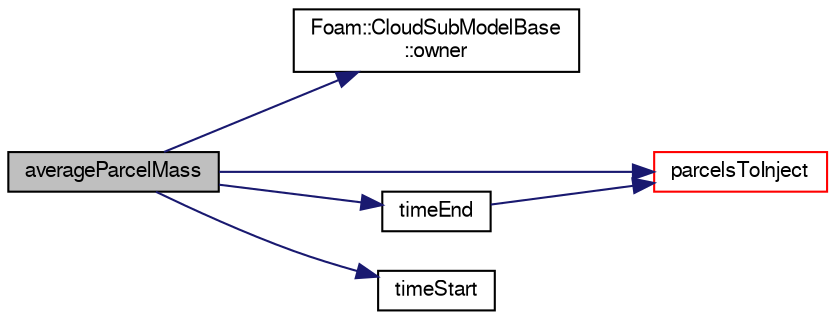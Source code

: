 digraph "averageParcelMass"
{
  bgcolor="transparent";
  edge [fontname="FreeSans",fontsize="10",labelfontname="FreeSans",labelfontsize="10"];
  node [fontname="FreeSans",fontsize="10",shape=record];
  rankdir="LR";
  Node1459 [label="averageParcelMass",height=0.2,width=0.4,color="black", fillcolor="grey75", style="filled", fontcolor="black"];
  Node1459 -> Node1460 [color="midnightblue",fontsize="10",style="solid",fontname="FreeSans"];
  Node1460 [label="Foam::CloudSubModelBase\l::owner",height=0.2,width=0.4,color="black",URL="$a24006.html#abb03c5d71075ad48d4502d4db33ab05a",tooltip="Return const access to the owner cloud. "];
  Node1459 -> Node1461 [color="midnightblue",fontsize="10",style="solid",fontname="FreeSans"];
  Node1461 [label="parcelsToInject",height=0.2,width=0.4,color="red",URL="$a24074.html#a4c4730db6620caeb697dfb15e7ed265a",tooltip="Number of parcels to introduce relative to SOI. "];
  Node1459 -> Node1463 [color="midnightblue",fontsize="10",style="solid",fontname="FreeSans"];
  Node1463 [label="timeEnd",height=0.2,width=0.4,color="black",URL="$a24074.html#afd5e776d9ab536787996546ab74c728d",tooltip="Return the end-of-injection time. "];
  Node1463 -> Node1461 [color="midnightblue",fontsize="10",style="solid",fontname="FreeSans"];
  Node1459 -> Node1464 [color="midnightblue",fontsize="10",style="solid",fontname="FreeSans"];
  Node1464 [label="timeStart",height=0.2,width=0.4,color="black",URL="$a24074.html#a61499dae5d7f1cb8d0da5fb8beb77eee",tooltip="Return the start-of-injection time. "];
}
